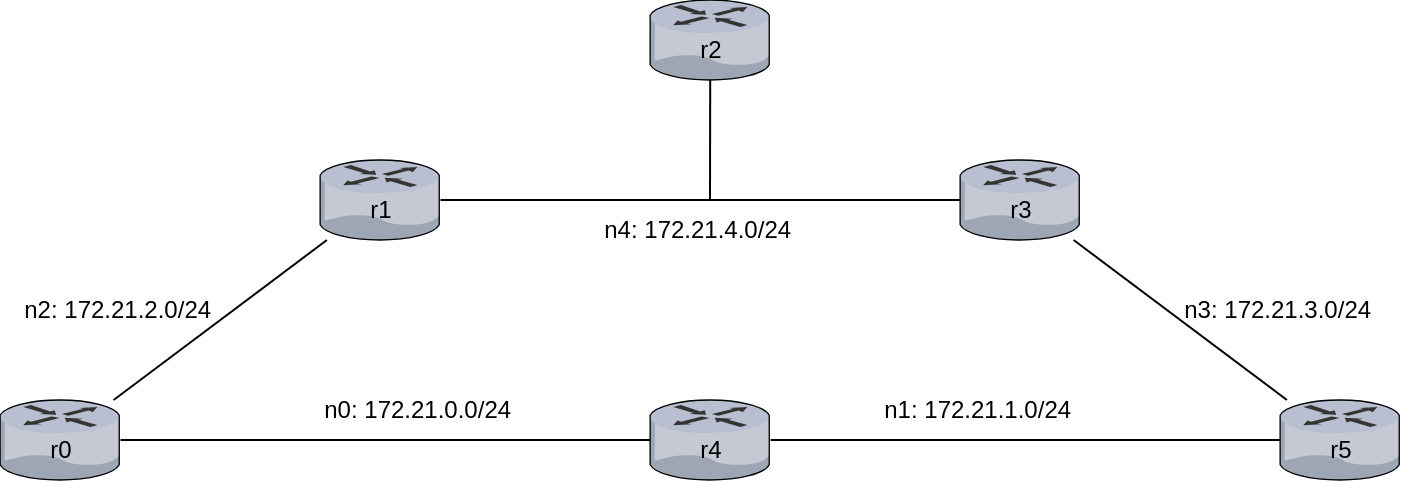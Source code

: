 <mxfile version="26.2.14">
  <diagram name="Page-1" id="0QqEKJOdWaZv5oudFrub">
    <mxGraphModel dx="1150" dy="650" grid="1" gridSize="10" guides="1" tooltips="1" connect="1" arrows="1" fold="1" page="1" pageScale="1" pageWidth="850" pageHeight="1100" math="0" shadow="0">
      <root>
        <mxCell id="0" />
        <mxCell id="1" parent="0" />
        <mxCell id="2-XZgbAZPTYqwpdwnT-i-36" value="" style="group" parent="1" vertex="1" connectable="0">
          <mxGeometry x="710" y="400" width="60.27" height="40" as="geometry" />
        </mxCell>
        <mxCell id="2-XZgbAZPTYqwpdwnT-i-21" value="" style="verticalLabelPosition=bottom;sketch=0;aspect=fixed;html=1;verticalAlign=top;strokeColor=none;align=center;outlineConnect=0;shape=mxgraph.citrix.router;" parent="2-XZgbAZPTYqwpdwnT-i-36" vertex="1">
          <mxGeometry width="60.27" height="40" as="geometry" />
        </mxCell>
        <mxCell id="2-XZgbAZPTYqwpdwnT-i-22" value="r5" style="text;html=1;align=center;verticalAlign=middle;resizable=0;points=[];autosize=1;strokeColor=none;fillColor=none;" parent="2-XZgbAZPTYqwpdwnT-i-36" vertex="1">
          <mxGeometry x="15.14" y="10" width="30" height="30" as="geometry" />
        </mxCell>
        <mxCell id="2-XZgbAZPTYqwpdwnT-i-39" value="" style="group" parent="1" vertex="1" connectable="0">
          <mxGeometry x="395" y="400" width="60.27" height="40" as="geometry" />
        </mxCell>
        <mxCell id="2-XZgbAZPTYqwpdwnT-i-10" value="" style="verticalLabelPosition=bottom;sketch=0;aspect=fixed;html=1;verticalAlign=top;strokeColor=none;align=center;outlineConnect=0;shape=mxgraph.citrix.router;" parent="2-XZgbAZPTYqwpdwnT-i-39" vertex="1">
          <mxGeometry width="60.27" height="40" as="geometry" />
        </mxCell>
        <mxCell id="2-XZgbAZPTYqwpdwnT-i-15" value="r4" style="text;html=1;align=center;verticalAlign=middle;resizable=0;points=[];autosize=1;strokeColor=none;fillColor=none;" parent="2-XZgbAZPTYqwpdwnT-i-39" vertex="1">
          <mxGeometry x="15.14" y="10" width="30" height="30" as="geometry" />
        </mxCell>
        <mxCell id="2-XZgbAZPTYqwpdwnT-i-42" value="" style="group" parent="1" vertex="1" connectable="0">
          <mxGeometry x="550" y="280" width="60.27" height="40" as="geometry" />
        </mxCell>
        <mxCell id="2-XZgbAZPTYqwpdwnT-i-4" value="" style="verticalLabelPosition=bottom;sketch=0;aspect=fixed;html=1;verticalAlign=top;strokeColor=none;align=center;outlineConnect=0;shape=mxgraph.citrix.router;" parent="2-XZgbAZPTYqwpdwnT-i-42" vertex="1">
          <mxGeometry width="60.27" height="40" as="geometry" />
        </mxCell>
        <mxCell id="2-XZgbAZPTYqwpdwnT-i-14" value="r3" style="text;html=1;align=center;verticalAlign=middle;resizable=0;points=[];autosize=1;strokeColor=none;fillColor=none;" parent="2-XZgbAZPTYqwpdwnT-i-42" vertex="1">
          <mxGeometry x="15.13" y="10" width="30" height="30" as="geometry" />
        </mxCell>
        <mxCell id="2-XZgbAZPTYqwpdwnT-i-43" value="" style="group" parent="1" vertex="1" connectable="0">
          <mxGeometry x="395" y="200" width="60.27" height="40" as="geometry" />
        </mxCell>
        <mxCell id="2-XZgbAZPTYqwpdwnT-i-5" value="" style="verticalLabelPosition=bottom;sketch=0;aspect=fixed;html=1;verticalAlign=top;strokeColor=none;align=center;outlineConnect=0;shape=mxgraph.citrix.router;" parent="2-XZgbAZPTYqwpdwnT-i-43" vertex="1">
          <mxGeometry width="60.27" height="40" as="geometry" />
        </mxCell>
        <mxCell id="2-XZgbAZPTYqwpdwnT-i-13" value="r2" style="text;html=1;align=center;verticalAlign=middle;resizable=0;points=[];autosize=1;strokeColor=none;fillColor=none;" parent="2-XZgbAZPTYqwpdwnT-i-43" vertex="1">
          <mxGeometry x="15.13" y="10" width="30" height="30" as="geometry" />
        </mxCell>
        <mxCell id="2-XZgbAZPTYqwpdwnT-i-44" value="" style="group" parent="1" vertex="1" connectable="0">
          <mxGeometry x="230" y="280" width="60.27" height="40" as="geometry" />
        </mxCell>
        <mxCell id="2-XZgbAZPTYqwpdwnT-i-3" value="" style="verticalLabelPosition=bottom;sketch=0;aspect=fixed;html=1;verticalAlign=top;strokeColor=none;align=center;outlineConnect=0;shape=mxgraph.citrix.router;" parent="2-XZgbAZPTYqwpdwnT-i-44" vertex="1">
          <mxGeometry width="60.27" height="40" as="geometry" />
        </mxCell>
        <mxCell id="2-XZgbAZPTYqwpdwnT-i-12" value="r1" style="text;html=1;align=center;verticalAlign=middle;resizable=0;points=[];autosize=1;strokeColor=none;fillColor=none;" parent="2-XZgbAZPTYqwpdwnT-i-44" vertex="1">
          <mxGeometry x="15.13" y="10" width="30" height="30" as="geometry" />
        </mxCell>
        <mxCell id="2-XZgbAZPTYqwpdwnT-i-47" value="n0: 172.21.0.0/24&lt;span style=&quot;background-color: transparent; color: light-dark(rgb(0, 0, 0), rgb(255, 255, 255));&quot;&gt;&amp;nbsp;&lt;/span&gt;" style="text;html=1;align=center;verticalAlign=middle;resizable=0;points=[];autosize=1;strokeColor=none;fillColor=none;rotation=0;" parent="1" vertex="1">
          <mxGeometry x="220" y="390" width="120" height="30" as="geometry" />
        </mxCell>
        <mxCell id="2-XZgbAZPTYqwpdwnT-i-49" value="n1: 172.21.1.0/24&lt;span style=&quot;background-color: transparent; color: light-dark(rgb(0, 0, 0), rgb(255, 255, 255));&quot;&gt;&amp;nbsp;&lt;/span&gt;" style="text;html=1;align=center;verticalAlign=middle;resizable=0;points=[];autosize=1;strokeColor=none;fillColor=none;rotation=0;" parent="1" vertex="1">
          <mxGeometry x="500" y="390" width="120" height="30" as="geometry" />
        </mxCell>
        <mxCell id="2-XZgbAZPTYqwpdwnT-i-51" value="n2: 172.21.2.0/24&lt;span style=&quot;background-color: transparent; color: light-dark(rgb(0, 0, 0), rgb(255, 255, 255));&quot;&gt;&amp;nbsp;&lt;/span&gt;" style="text;html=1;align=center;verticalAlign=middle;resizable=0;points=[];autosize=1;strokeColor=none;fillColor=none;rotation=0;" parent="1" vertex="1">
          <mxGeometry x="70" y="340" width="120" height="30" as="geometry" />
        </mxCell>
        <mxCell id="2-XZgbAZPTYqwpdwnT-i-52" value="n3: 172.21.3.0/24&lt;span style=&quot;background-color: transparent; color: light-dark(rgb(0, 0, 0), rgb(255, 255, 255));&quot;&gt;&amp;nbsp;&lt;/span&gt;" style="text;html=1;align=center;verticalAlign=middle;resizable=0;points=[];autosize=1;strokeColor=none;fillColor=none;rotation=0;" parent="1" vertex="1">
          <mxGeometry x="650.27" y="340" width="120" height="30" as="geometry" />
        </mxCell>
        <mxCell id="2-XZgbAZPTYqwpdwnT-i-53" value="n4: 172.21.4.0/24&lt;span style=&quot;background-color: transparent; color: light-dark(rgb(0, 0, 0), rgb(255, 255, 255));&quot;&gt;&amp;nbsp;&lt;/span&gt;" style="text;html=1;align=center;verticalAlign=middle;resizable=0;points=[];autosize=1;strokeColor=none;fillColor=none;rotation=0;" parent="1" vertex="1">
          <mxGeometry x="360" y="300" width="120" height="30" as="geometry" />
        </mxCell>
        <mxCell id="2-XZgbAZPTYqwpdwnT-i-63" value="" style="group" parent="1" vertex="1" connectable="0">
          <mxGeometry x="70" y="400" width="60.27" height="40" as="geometry" />
        </mxCell>
        <mxCell id="2-XZgbAZPTYqwpdwnT-i-64" value="" style="verticalLabelPosition=bottom;sketch=0;aspect=fixed;html=1;verticalAlign=top;strokeColor=none;align=center;outlineConnect=0;shape=mxgraph.citrix.router;" parent="2-XZgbAZPTYqwpdwnT-i-63" vertex="1">
          <mxGeometry width="60.27" height="40" as="geometry" />
        </mxCell>
        <mxCell id="2-XZgbAZPTYqwpdwnT-i-65" value="r0" style="text;html=1;align=center;verticalAlign=middle;resizable=0;points=[];autosize=1;strokeColor=none;fillColor=none;" parent="2-XZgbAZPTYqwpdwnT-i-63" vertex="1">
          <mxGeometry x="15.14" y="10" width="30" height="30" as="geometry" />
        </mxCell>
        <mxCell id="lJE0kLCOucggXhOC_UI_-1" value="" style="endArrow=none;html=1;rounded=0;" edge="1" parent="1" source="2-XZgbAZPTYqwpdwnT-i-64" target="2-XZgbAZPTYqwpdwnT-i-3">
          <mxGeometry width="50" height="50" relative="1" as="geometry">
            <mxPoint x="410" y="500" as="sourcePoint" />
            <mxPoint x="460" y="450" as="targetPoint" />
          </mxGeometry>
        </mxCell>
        <mxCell id="lJE0kLCOucggXhOC_UI_-2" value="" style="endArrow=none;html=1;rounded=0;" edge="1" parent="1" source="2-XZgbAZPTYqwpdwnT-i-3" target="2-XZgbAZPTYqwpdwnT-i-4">
          <mxGeometry width="50" height="50" relative="1" as="geometry">
            <mxPoint x="410" y="500" as="sourcePoint" />
            <mxPoint x="460" y="450" as="targetPoint" />
          </mxGeometry>
        </mxCell>
        <mxCell id="lJE0kLCOucggXhOC_UI_-3" value="" style="endArrow=none;html=1;rounded=0;" edge="1" parent="1" source="2-XZgbAZPTYqwpdwnT-i-5">
          <mxGeometry width="50" height="50" relative="1" as="geometry">
            <mxPoint x="380" y="350" as="sourcePoint" />
            <mxPoint x="425" y="300" as="targetPoint" />
          </mxGeometry>
        </mxCell>
        <mxCell id="lJE0kLCOucggXhOC_UI_-4" value="" style="endArrow=none;html=1;rounded=0;" edge="1" parent="1" source="2-XZgbAZPTYqwpdwnT-i-21" target="2-XZgbAZPTYqwpdwnT-i-4">
          <mxGeometry width="50" height="50" relative="1" as="geometry">
            <mxPoint x="700" y="400" as="sourcePoint" />
            <mxPoint x="580" y="370" as="targetPoint" />
          </mxGeometry>
        </mxCell>
        <mxCell id="lJE0kLCOucggXhOC_UI_-5" value="" style="endArrow=none;html=1;rounded=0;" edge="1" parent="1" source="2-XZgbAZPTYqwpdwnT-i-64" target="2-XZgbAZPTYqwpdwnT-i-10">
          <mxGeometry width="50" height="50" relative="1" as="geometry">
            <mxPoint x="180" y="480" as="sourcePoint" />
            <mxPoint x="230" y="430" as="targetPoint" />
          </mxGeometry>
        </mxCell>
        <mxCell id="lJE0kLCOucggXhOC_UI_-6" value="" style="endArrow=none;html=1;rounded=0;" edge="1" parent="1" source="2-XZgbAZPTYqwpdwnT-i-10" target="2-XZgbAZPTYqwpdwnT-i-21">
          <mxGeometry width="50" height="50" relative="1" as="geometry">
            <mxPoint x="390" y="570" as="sourcePoint" />
            <mxPoint x="440" y="520" as="targetPoint" />
          </mxGeometry>
        </mxCell>
      </root>
    </mxGraphModel>
  </diagram>
</mxfile>
